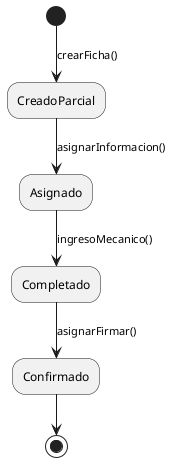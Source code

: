 @startuml
(*)--> [crearFicha()] CreadoParcial
--> [asignarInformacion()] Asignado
--> [ingresoMecanico()] Completado
--> [asignarFirmar()] Confirmado
--> (*)
@enduml
